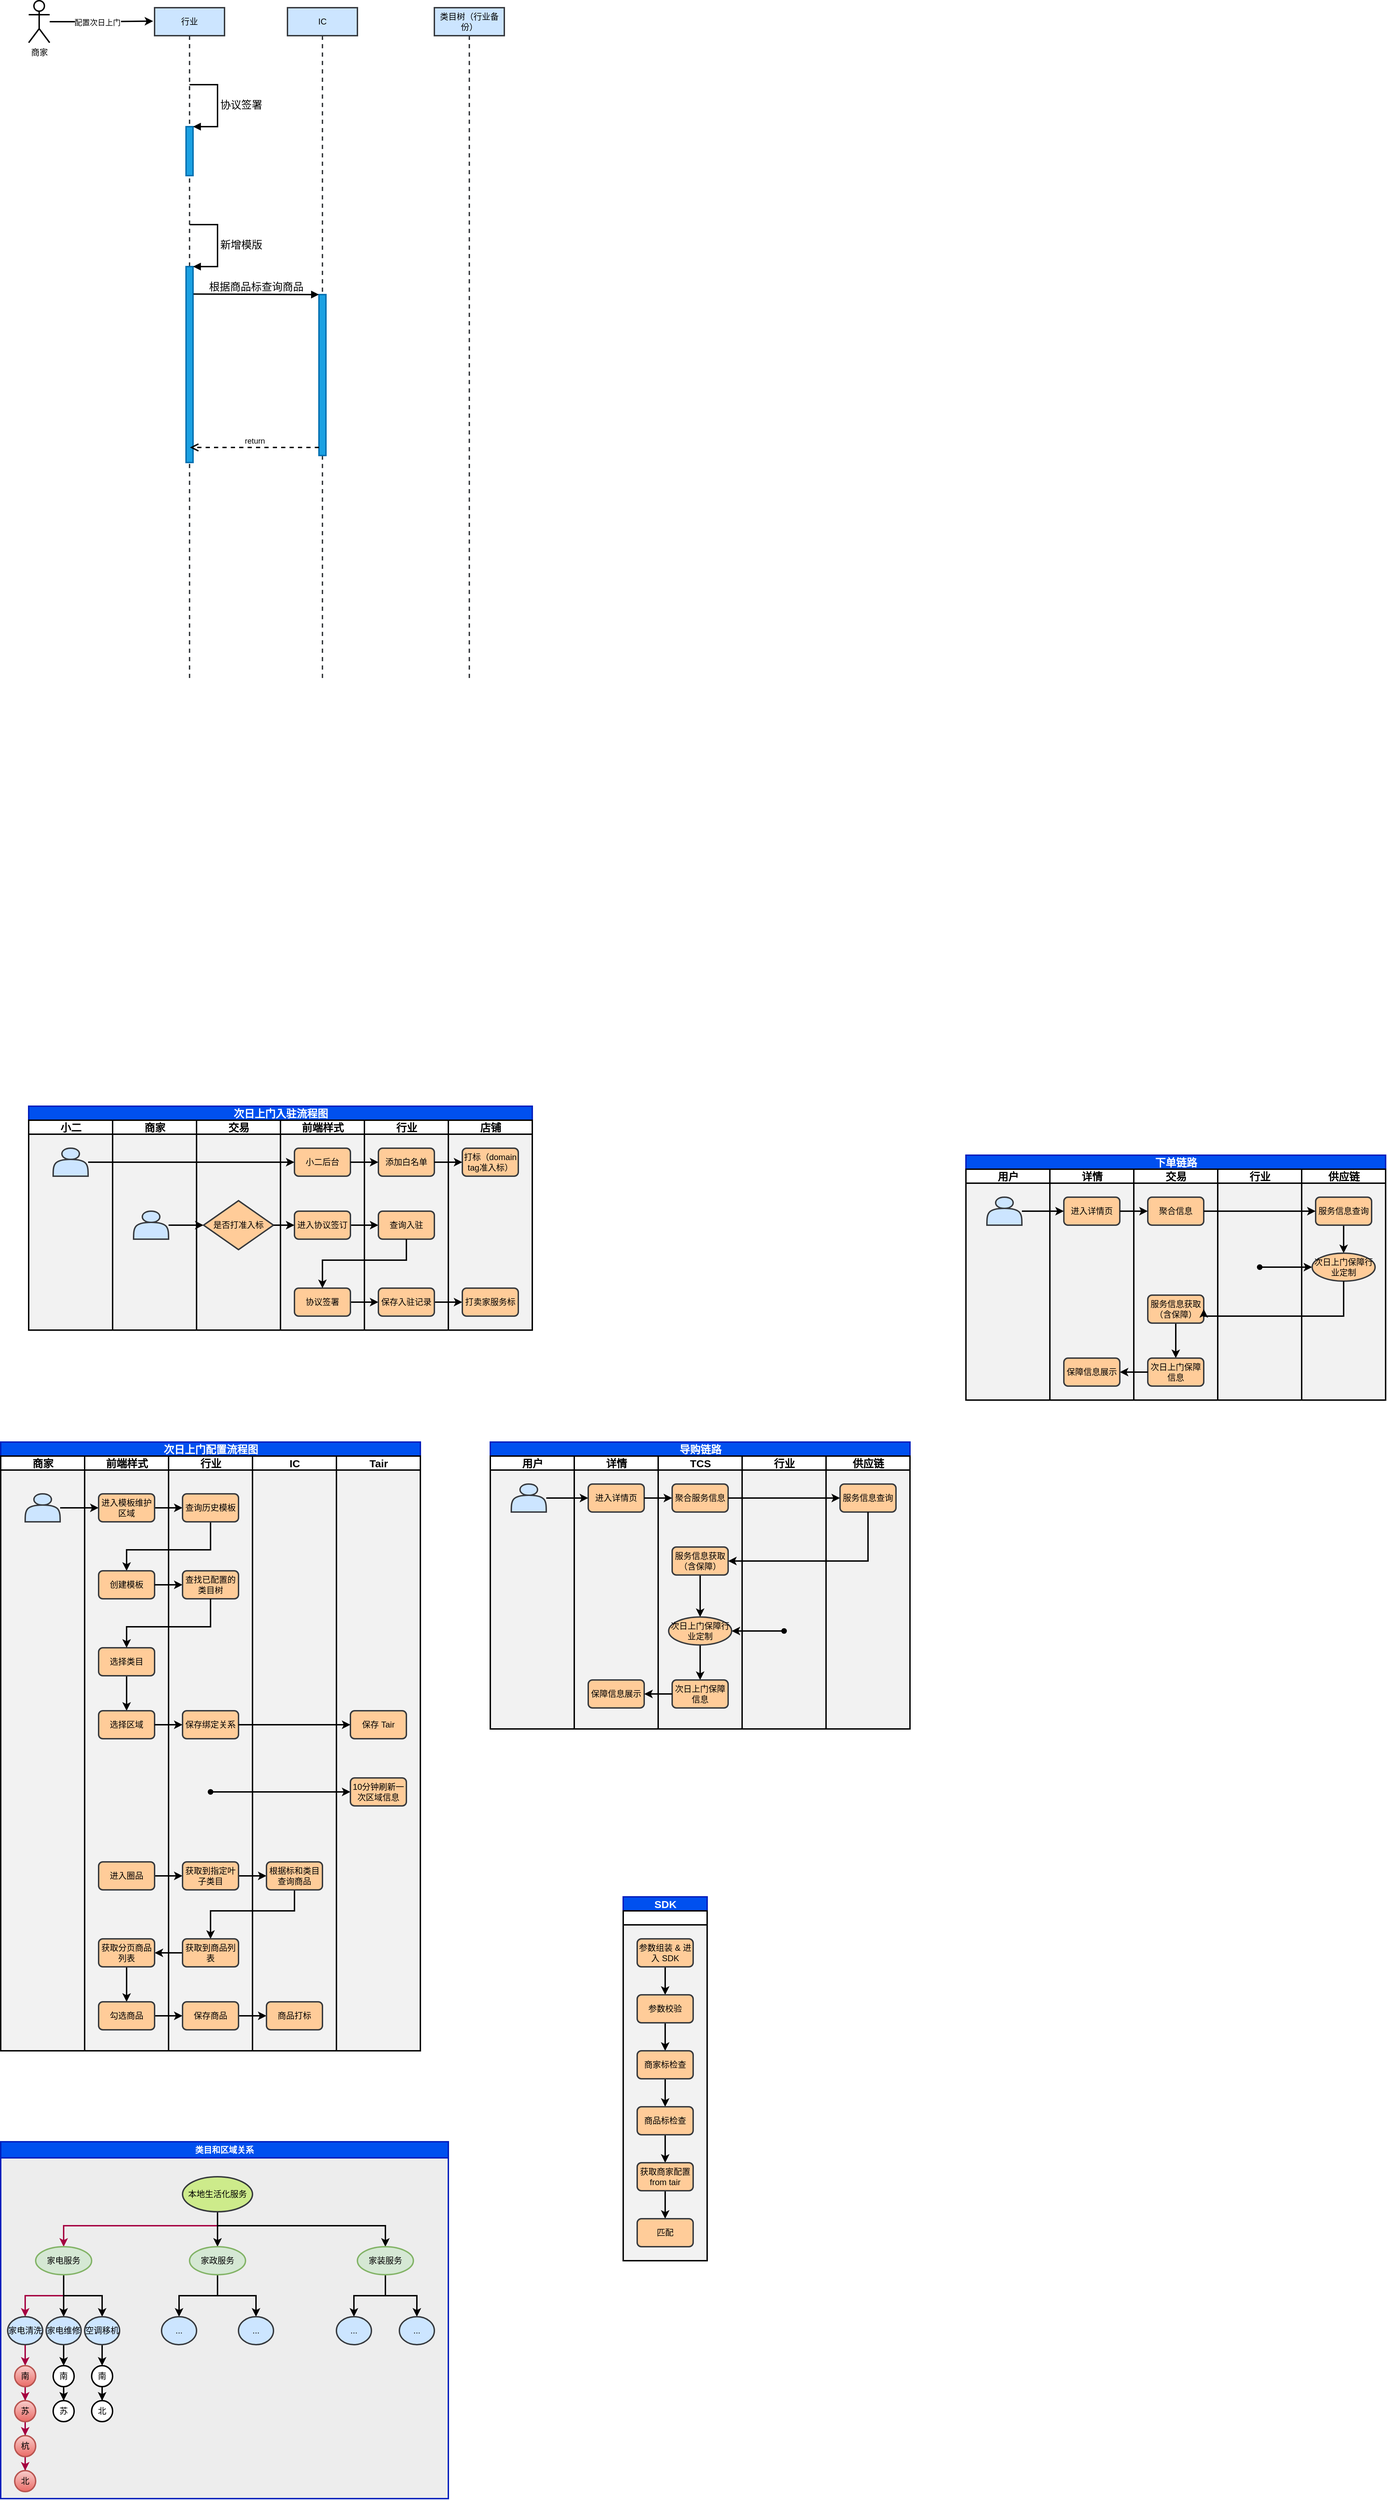 <mxfile version="20.8.16" type="device"><diagram name="第 1 页" id="FW3iz8g-BKIbB55GHE5e"><mxGraphModel dx="2424" dy="1412" grid="1" gridSize="10" guides="1" tooltips="1" connect="1" arrows="1" fold="1" page="1" pageScale="1" pageWidth="4000" pageHeight="12000" math="0" shadow="0"><root><mxCell id="0"/><mxCell id="1" parent="0"/><mxCell id="XMfMf7vXb0AjiGymCb_F-1" value="行业" style="shape=umlLifeline;perimeter=lifelinePerimeter;whiteSpace=wrap;html=1;container=1;collapsible=0;recursiveResize=0;outlineConnect=0;strokeWidth=2;fillColor=#cce5ff;strokeColor=#36393d;" parent="1" vertex="1"><mxGeometry x="310" y="130" width="100" height="960" as="geometry"/></mxCell><mxCell id="XMfMf7vXb0AjiGymCb_F-12" value="" style="html=1;points=[];perimeter=orthogonalPerimeter;strokeWidth=2;fillColor=#1ba1e2;fontColor=#ffffff;strokeColor=#006EAF;" parent="XMfMf7vXb0AjiGymCb_F-1" vertex="1"><mxGeometry x="45" y="170" width="10" height="70" as="geometry"/></mxCell><mxCell id="XMfMf7vXb0AjiGymCb_F-13" value="协议签署" style="edgeStyle=orthogonalEdgeStyle;html=1;align=left;spacingLeft=2;endArrow=block;rounded=0;entryX=1;entryY=0;strokeWidth=2;fontSize=15;" parent="XMfMf7vXb0AjiGymCb_F-1" target="XMfMf7vXb0AjiGymCb_F-12" edge="1"><mxGeometry relative="1" as="geometry"><mxPoint x="50" y="110" as="sourcePoint"/><Array as="points"><mxPoint x="90" y="110"/><mxPoint x="90" y="170"/></Array></mxGeometry></mxCell><mxCell id="XMfMf7vXb0AjiGymCb_F-18" value="" style="html=1;points=[];perimeter=orthogonalPerimeter;strokeWidth=2;fillColor=#1ba1e2;fontColor=#ffffff;strokeColor=#006EAF;" parent="XMfMf7vXb0AjiGymCb_F-1" vertex="1"><mxGeometry x="45" y="370" width="10" height="280" as="geometry"/></mxCell><mxCell id="XMfMf7vXb0AjiGymCb_F-19" value="新增模版" style="edgeStyle=orthogonalEdgeStyle;html=1;align=left;spacingLeft=2;endArrow=block;rounded=0;entryX=1;entryY=0;strokeWidth=2;fontSize=15;" parent="XMfMf7vXb0AjiGymCb_F-1" target="XMfMf7vXb0AjiGymCb_F-18" edge="1"><mxGeometry relative="1" as="geometry"><mxPoint x="50" y="310" as="sourcePoint"/><Array as="points"><mxPoint x="90" y="310"/><mxPoint x="90" y="370"/></Array></mxGeometry></mxCell><mxCell id="XMfMf7vXb0AjiGymCb_F-2" value="IC" style="shape=umlLifeline;perimeter=lifelinePerimeter;whiteSpace=wrap;html=1;container=1;collapsible=0;recursiveResize=0;outlineConnect=0;strokeWidth=2;fillColor=#cce5ff;strokeColor=#36393d;" parent="1" vertex="1"><mxGeometry x="500" y="130" width="100" height="960" as="geometry"/></mxCell><mxCell id="XMfMf7vXb0AjiGymCb_F-20" value="" style="html=1;points=[];perimeter=orthogonalPerimeter;strokeWidth=2;fillColor=#1ba1e2;fontColor=#ffffff;strokeColor=#006EAF;" parent="XMfMf7vXb0AjiGymCb_F-2" vertex="1"><mxGeometry x="45" y="410" width="10" height="230" as="geometry"/></mxCell><mxCell id="XMfMf7vXb0AjiGymCb_F-3" value="类目树（行业备份）" style="shape=umlLifeline;perimeter=lifelinePerimeter;whiteSpace=wrap;html=1;container=1;collapsible=0;recursiveResize=0;outlineConnect=0;strokeWidth=2;fillColor=#cce5ff;strokeColor=#36393d;" parent="1" vertex="1"><mxGeometry x="710" y="130" width="100" height="960" as="geometry"/></mxCell><mxCell id="XMfMf7vXb0AjiGymCb_F-8" style="edgeStyle=orthogonalEdgeStyle;rounded=0;orthogonalLoop=1;jettySize=auto;html=1;entryX=-0.02;entryY=0.02;entryDx=0;entryDy=0;entryPerimeter=0;strokeWidth=2;" parent="1" source="XMfMf7vXb0AjiGymCb_F-7" target="XMfMf7vXb0AjiGymCb_F-1" edge="1"><mxGeometry relative="1" as="geometry"/></mxCell><mxCell id="XMfMf7vXb0AjiGymCb_F-9" value="配置次日上门" style="edgeLabel;html=1;align=center;verticalAlign=middle;resizable=0;points=[];" parent="XMfMf7vXb0AjiGymCb_F-8" vertex="1" connectable="0"><mxGeometry x="-0.086" y="-1" relative="1" as="geometry"><mxPoint as="offset"/></mxGeometry></mxCell><mxCell id="XMfMf7vXb0AjiGymCb_F-7" value="商家" style="shape=umlActor;verticalLabelPosition=bottom;verticalAlign=top;html=1;strokeWidth=2;" parent="1" vertex="1"><mxGeometry x="130" y="120" width="30" height="60" as="geometry"/></mxCell><mxCell id="XMfMf7vXb0AjiGymCb_F-21" value="根据商品标查询商品" style="html=1;verticalAlign=bottom;endArrow=block;entryX=0;entryY=0;rounded=0;strokeWidth=2;exitX=1.065;exitY=0.14;exitDx=0;exitDy=0;exitPerimeter=0;fontSize=15;" parent="1" source="XMfMf7vXb0AjiGymCb_F-18" target="XMfMf7vXb0AjiGymCb_F-20" edge="1"><mxGeometry relative="1" as="geometry"><mxPoint x="370" y="540" as="sourcePoint"/></mxGeometry></mxCell><mxCell id="XMfMf7vXb0AjiGymCb_F-22" value="return" style="html=1;verticalAlign=bottom;endArrow=open;dashed=1;endSize=8;exitX=0;exitY=0.95;rounded=0;strokeWidth=2;" parent="1" source="XMfMf7vXb0AjiGymCb_F-20" target="XMfMf7vXb0AjiGymCb_F-1" edge="1"><mxGeometry relative="1" as="geometry"><mxPoint x="360" y="616" as="targetPoint"/></mxGeometry></mxCell><mxCell id="XMfMf7vXb0AjiGymCb_F-23" value="次日上门入驻流程图" style="swimlane;childLayout=stackLayout;resizeParent=1;resizeParentMax=0;startSize=20;html=1;strokeWidth=2;fontSize=15;fillColor=#0050ef;strokeColor=#001DBC;fontColor=#ffffff;swimlaneFillColor=#F2F2F2;" parent="1" vertex="1"><mxGeometry x="130" y="1700" width="720" height="320" as="geometry"/></mxCell><mxCell id="8EfJMv7Z-AmvN_M6tS1r-70" value="小二" style="swimlane;startSize=20;html=1;strokeWidth=2;fontSize=15;" vertex="1" parent="XMfMf7vXb0AjiGymCb_F-23"><mxGeometry y="20" width="120" height="300" as="geometry"/></mxCell><mxCell id="8EfJMv7Z-AmvN_M6tS1r-71" value="" style="shape=actor;whiteSpace=wrap;html=1;strokeWidth=2;fontSize=15;fillColor=#cce5ff;strokeColor=#36393d;" vertex="1" parent="8EfJMv7Z-AmvN_M6tS1r-70"><mxGeometry x="35" y="40" width="50" height="40" as="geometry"/></mxCell><mxCell id="XMfMf7vXb0AjiGymCb_F-24" value="商家" style="swimlane;startSize=20;html=1;strokeWidth=2;fontSize=15;" parent="XMfMf7vXb0AjiGymCb_F-23" vertex="1"><mxGeometry x="120" y="20" width="120" height="300" as="geometry"/></mxCell><mxCell id="XMfMf7vXb0AjiGymCb_F-29" value="" style="shape=actor;whiteSpace=wrap;html=1;strokeWidth=2;fontSize=15;fillColor=#cce5ff;strokeColor=#36393d;" parent="XMfMf7vXb0AjiGymCb_F-24" vertex="1"><mxGeometry x="30" y="130" width="50" height="40" as="geometry"/></mxCell><mxCell id="8EfJMv7Z-AmvN_M6tS1r-79" value="交易" style="swimlane;startSize=20;html=1;strokeWidth=2;fontSize=15;" vertex="1" parent="XMfMf7vXb0AjiGymCb_F-23"><mxGeometry x="240" y="20" width="120" height="300" as="geometry"/></mxCell><mxCell id="8EfJMv7Z-AmvN_M6tS1r-82" value="是否打准入标" style="rhombus;whiteSpace=wrap;html=1;strokeWidth=2;fillColor=#ffcc99;strokeColor=#36393d;" vertex="1" parent="8EfJMv7Z-AmvN_M6tS1r-79"><mxGeometry x="10" y="115" width="100" height="70" as="geometry"/></mxCell><mxCell id="XMfMf7vXb0AjiGymCb_F-43" style="edgeStyle=orthogonalEdgeStyle;rounded=0;orthogonalLoop=1;jettySize=auto;html=1;entryX=0;entryY=0.5;entryDx=0;entryDy=0;strokeWidth=2;fontSize=12;" parent="XMfMf7vXb0AjiGymCb_F-23" source="XMfMf7vXb0AjiGymCb_F-40" target="XMfMf7vXb0AjiGymCb_F-42" edge="1"><mxGeometry relative="1" as="geometry"/></mxCell><mxCell id="XMfMf7vXb0AjiGymCb_F-37" style="edgeStyle=orthogonalEdgeStyle;rounded=0;orthogonalLoop=1;jettySize=auto;html=1;entryX=0;entryY=0.5;entryDx=0;entryDy=0;strokeWidth=2;fontSize=12;" parent="XMfMf7vXb0AjiGymCb_F-23" source="XMfMf7vXb0AjiGymCb_F-30" target="XMfMf7vXb0AjiGymCb_F-36" edge="1"><mxGeometry relative="1" as="geometry"/></mxCell><mxCell id="8EfJMv7Z-AmvN_M6tS1r-64" value="" style="edgeStyle=orthogonalEdgeStyle;rounded=0;orthogonalLoop=1;jettySize=auto;html=1;strokeWidth=2;startArrow=none;startFill=0;" edge="1" parent="XMfMf7vXb0AjiGymCb_F-23" source="XMfMf7vXb0AjiGymCb_F-42" target="8EfJMv7Z-AmvN_M6tS1r-5"><mxGeometry relative="1" as="geometry"/></mxCell><mxCell id="XMfMf7vXb0AjiGymCb_F-32" value="前端样式" style="swimlane;startSize=20;html=1;strokeWidth=2;fontSize=15;" parent="XMfMf7vXb0AjiGymCb_F-23" vertex="1"><mxGeometry x="360" y="20" width="120" height="300" as="geometry"/></mxCell><mxCell id="XMfMf7vXb0AjiGymCb_F-30" value="进入协议签订" style="rounded=1;whiteSpace=wrap;html=1;strokeWidth=2;fontSize=12;fillColor=#ffcc99;strokeColor=#36393d;" parent="XMfMf7vXb0AjiGymCb_F-32" vertex="1"><mxGeometry x="20" y="130" width="80" height="40" as="geometry"/></mxCell><mxCell id="XMfMf7vXb0AjiGymCb_F-40" value="协议签署" style="rounded=1;whiteSpace=wrap;html=1;strokeWidth=2;fontSize=12;fillColor=#ffcc99;strokeColor=#36393d;" parent="XMfMf7vXb0AjiGymCb_F-32" vertex="1"><mxGeometry x="20" y="240" width="80" height="40" as="geometry"/></mxCell><mxCell id="8EfJMv7Z-AmvN_M6tS1r-72" value="小二后台" style="rounded=1;whiteSpace=wrap;html=1;strokeWidth=2;fontSize=12;fillColor=#ffcc99;strokeColor=#36393d;" vertex="1" parent="XMfMf7vXb0AjiGymCb_F-32"><mxGeometry x="20" y="40" width="80" height="40" as="geometry"/></mxCell><mxCell id="XMfMf7vXb0AjiGymCb_F-25" value="行业" style="swimlane;startSize=20;html=1;strokeWidth=2;fontSize=15;" parent="XMfMf7vXb0AjiGymCb_F-23" vertex="1"><mxGeometry x="480" y="20" width="120" height="300" as="geometry"/></mxCell><mxCell id="XMfMf7vXb0AjiGymCb_F-36" value="查询入驻" style="rounded=1;whiteSpace=wrap;html=1;strokeWidth=2;fontSize=12;fillColor=#ffcc99;strokeColor=#36393d;" parent="XMfMf7vXb0AjiGymCb_F-25" vertex="1"><mxGeometry x="20" y="130" width="80" height="40" as="geometry"/></mxCell><mxCell id="XMfMf7vXb0AjiGymCb_F-42" value="保存入驻记录" style="rounded=1;whiteSpace=wrap;html=1;strokeWidth=2;fontSize=12;fillColor=#ffcc99;strokeColor=#36393d;" parent="XMfMf7vXb0AjiGymCb_F-25" vertex="1"><mxGeometry x="20" y="240" width="80" height="40" as="geometry"/></mxCell><mxCell id="8EfJMv7Z-AmvN_M6tS1r-74" value="添加白名单" style="rounded=1;whiteSpace=wrap;html=1;strokeWidth=2;fontSize=12;fillColor=#ffcc99;strokeColor=#36393d;" vertex="1" parent="XMfMf7vXb0AjiGymCb_F-25"><mxGeometry x="20" y="40" width="80" height="40" as="geometry"/></mxCell><mxCell id="8EfJMv7Z-AmvN_M6tS1r-6" value="店铺" style="swimlane;startSize=20;html=1;strokeWidth=2;fontSize=15;" vertex="1" parent="XMfMf7vXb0AjiGymCb_F-23"><mxGeometry x="600" y="20" width="120" height="300" as="geometry"/></mxCell><mxCell id="8EfJMv7Z-AmvN_M6tS1r-5" value="打卖家服务标" style="rounded=1;whiteSpace=wrap;html=1;strokeWidth=2;fontSize=12;fillColor=#ffcc99;strokeColor=#36393d;" vertex="1" parent="8EfJMv7Z-AmvN_M6tS1r-6"><mxGeometry x="20" y="240" width="80" height="40" as="geometry"/></mxCell><mxCell id="8EfJMv7Z-AmvN_M6tS1r-76" value="打标（domain tag准入标）" style="rounded=1;whiteSpace=wrap;html=1;strokeWidth=2;fontSize=12;fillColor=#ffcc99;strokeColor=#36393d;" vertex="1" parent="8EfJMv7Z-AmvN_M6tS1r-6"><mxGeometry x="20" y="40" width="80" height="40" as="geometry"/></mxCell><mxCell id="8EfJMv7Z-AmvN_M6tS1r-73" style="edgeStyle=orthogonalEdgeStyle;rounded=0;orthogonalLoop=1;jettySize=auto;html=1;entryX=0;entryY=0.5;entryDx=0;entryDy=0;strokeWidth=2;startArrow=none;startFill=0;" edge="1" parent="XMfMf7vXb0AjiGymCb_F-23" source="8EfJMv7Z-AmvN_M6tS1r-71" target="8EfJMv7Z-AmvN_M6tS1r-72"><mxGeometry relative="1" as="geometry"/></mxCell><mxCell id="8EfJMv7Z-AmvN_M6tS1r-75" value="" style="edgeStyle=orthogonalEdgeStyle;rounded=0;orthogonalLoop=1;jettySize=auto;html=1;strokeWidth=2;startArrow=none;startFill=0;" edge="1" parent="XMfMf7vXb0AjiGymCb_F-23" source="8EfJMv7Z-AmvN_M6tS1r-72" target="8EfJMv7Z-AmvN_M6tS1r-74"><mxGeometry relative="1" as="geometry"/></mxCell><mxCell id="8EfJMv7Z-AmvN_M6tS1r-77" value="" style="edgeStyle=orthogonalEdgeStyle;rounded=0;orthogonalLoop=1;jettySize=auto;html=1;strokeWidth=2;startArrow=none;startFill=0;" edge="1" parent="XMfMf7vXb0AjiGymCb_F-23" source="8EfJMv7Z-AmvN_M6tS1r-74" target="8EfJMv7Z-AmvN_M6tS1r-76"><mxGeometry relative="1" as="geometry"/></mxCell><mxCell id="8EfJMv7Z-AmvN_M6tS1r-80" style="edgeStyle=orthogonalEdgeStyle;rounded=0;orthogonalLoop=1;jettySize=auto;html=1;entryX=0.5;entryY=0;entryDx=0;entryDy=0;strokeWidth=2;startArrow=none;startFill=0;" edge="1" parent="XMfMf7vXb0AjiGymCb_F-23" source="XMfMf7vXb0AjiGymCb_F-36" target="XMfMf7vXb0AjiGymCb_F-40"><mxGeometry relative="1" as="geometry"><Array as="points"><mxPoint x="540" y="220"/><mxPoint x="420" y="220"/></Array></mxGeometry></mxCell><mxCell id="8EfJMv7Z-AmvN_M6tS1r-83" style="edgeStyle=orthogonalEdgeStyle;rounded=0;orthogonalLoop=1;jettySize=auto;html=1;entryX=0;entryY=0.5;entryDx=0;entryDy=0;strokeWidth=2;startArrow=none;startFill=0;" edge="1" parent="XMfMf7vXb0AjiGymCb_F-23" source="XMfMf7vXb0AjiGymCb_F-29" target="8EfJMv7Z-AmvN_M6tS1r-82"><mxGeometry relative="1" as="geometry"/></mxCell><mxCell id="8EfJMv7Z-AmvN_M6tS1r-84" style="edgeStyle=orthogonalEdgeStyle;rounded=0;orthogonalLoop=1;jettySize=auto;html=1;entryX=0;entryY=0.5;entryDx=0;entryDy=0;strokeWidth=2;startArrow=none;startFill=0;" edge="1" parent="XMfMf7vXb0AjiGymCb_F-23" source="8EfJMv7Z-AmvN_M6tS1r-82" target="XMfMf7vXb0AjiGymCb_F-30"><mxGeometry relative="1" as="geometry"/></mxCell><mxCell id="XMfMf7vXb0AjiGymCb_F-78" value="类目和区域关系" style="swimlane;whiteSpace=wrap;html=1;strokeWidth=2;fontSize=12;fillColor=#0050ef;fontColor=#ffffff;strokeColor=#001DBC;swimlaneFillColor=#EDEDED;" parent="1" vertex="1"><mxGeometry x="90" y="3180" width="640" height="510" as="geometry"/></mxCell><mxCell id="XMfMf7vXb0AjiGymCb_F-88" style="edgeStyle=orthogonalEdgeStyle;rounded=0;orthogonalLoop=1;jettySize=auto;html=1;entryX=0.5;entryY=0;entryDx=0;entryDy=0;strokeWidth=2;fontSize=12;fillColor=#d80073;strokeColor=#A50040;" parent="XMfMf7vXb0AjiGymCb_F-78" source="XMfMf7vXb0AjiGymCb_F-77" target="XMfMf7vXb0AjiGymCb_F-79" edge="1"><mxGeometry relative="1" as="geometry"><Array as="points"><mxPoint x="310" y="120"/><mxPoint x="90" y="120"/></Array></mxGeometry></mxCell><mxCell id="XMfMf7vXb0AjiGymCb_F-89" style="edgeStyle=orthogonalEdgeStyle;rounded=0;orthogonalLoop=1;jettySize=auto;html=1;strokeWidth=2;fontSize=12;" parent="XMfMf7vXb0AjiGymCb_F-78" source="XMfMf7vXb0AjiGymCb_F-77" target="XMfMf7vXb0AjiGymCb_F-80" edge="1"><mxGeometry relative="1" as="geometry"/></mxCell><mxCell id="XMfMf7vXb0AjiGymCb_F-90" style="edgeStyle=orthogonalEdgeStyle;rounded=0;orthogonalLoop=1;jettySize=auto;html=1;entryX=0.5;entryY=0;entryDx=0;entryDy=0;strokeWidth=2;fontSize=12;" parent="XMfMf7vXb0AjiGymCb_F-78" source="XMfMf7vXb0AjiGymCb_F-77" target="XMfMf7vXb0AjiGymCb_F-81" edge="1"><mxGeometry relative="1" as="geometry"><Array as="points"><mxPoint x="310" y="120"/><mxPoint x="550" y="120"/></Array></mxGeometry></mxCell><mxCell id="XMfMf7vXb0AjiGymCb_F-77" value="本地生活化服务" style="ellipse;whiteSpace=wrap;html=1;strokeWidth=2;fontSize=12;fillColor=#cdeb8b;strokeColor=#36393d;" parent="XMfMf7vXb0AjiGymCb_F-78" vertex="1"><mxGeometry x="260" y="50" width="100" height="50" as="geometry"/></mxCell><mxCell id="XMfMf7vXb0AjiGymCb_F-85" style="edgeStyle=orthogonalEdgeStyle;rounded=0;orthogonalLoop=1;jettySize=auto;html=1;entryX=0.5;entryY=0;entryDx=0;entryDy=0;strokeWidth=2;fontSize=12;fillColor=#d80073;strokeColor=#A50040;" parent="XMfMf7vXb0AjiGymCb_F-78" source="XMfMf7vXb0AjiGymCb_F-79" target="XMfMf7vXb0AjiGymCb_F-82" edge="1"><mxGeometry relative="1" as="geometry"/></mxCell><mxCell id="XMfMf7vXb0AjiGymCb_F-86" style="edgeStyle=orthogonalEdgeStyle;rounded=0;orthogonalLoop=1;jettySize=auto;html=1;entryX=0.5;entryY=0;entryDx=0;entryDy=0;strokeWidth=2;fontSize=12;" parent="XMfMf7vXb0AjiGymCb_F-78" source="XMfMf7vXb0AjiGymCb_F-79" target="XMfMf7vXb0AjiGymCb_F-83" edge="1"><mxGeometry relative="1" as="geometry"/></mxCell><mxCell id="XMfMf7vXb0AjiGymCb_F-91" style="edgeStyle=orthogonalEdgeStyle;rounded=0;orthogonalLoop=1;jettySize=auto;html=1;entryX=0.5;entryY=0;entryDx=0;entryDy=0;strokeWidth=2;fontSize=12;" parent="XMfMf7vXb0AjiGymCb_F-78" source="XMfMf7vXb0AjiGymCb_F-79" target="XMfMf7vXb0AjiGymCb_F-84" edge="1"><mxGeometry relative="1" as="geometry"/></mxCell><mxCell id="XMfMf7vXb0AjiGymCb_F-79" value="家电服务" style="ellipse;whiteSpace=wrap;html=1;strokeWidth=2;fontSize=12;fillColor=#d5e8d4;strokeColor=#82b366;" parent="XMfMf7vXb0AjiGymCb_F-78" vertex="1"><mxGeometry x="50" y="150" width="80" height="40" as="geometry"/></mxCell><mxCell id="XMfMf7vXb0AjiGymCb_F-106" style="edgeStyle=orthogonalEdgeStyle;rounded=0;orthogonalLoop=1;jettySize=auto;html=1;entryX=0.5;entryY=0;entryDx=0;entryDy=0;strokeWidth=2;fontSize=12;" parent="XMfMf7vXb0AjiGymCb_F-78" source="XMfMf7vXb0AjiGymCb_F-80" target="XMfMf7vXb0AjiGymCb_F-103" edge="1"><mxGeometry relative="1" as="geometry"/></mxCell><mxCell id="XMfMf7vXb0AjiGymCb_F-107" style="edgeStyle=orthogonalEdgeStyle;rounded=0;orthogonalLoop=1;jettySize=auto;html=1;entryX=0.5;entryY=0;entryDx=0;entryDy=0;strokeWidth=2;fontSize=12;" parent="XMfMf7vXb0AjiGymCb_F-78" source="XMfMf7vXb0AjiGymCb_F-80" target="XMfMf7vXb0AjiGymCb_F-105" edge="1"><mxGeometry relative="1" as="geometry"/></mxCell><mxCell id="XMfMf7vXb0AjiGymCb_F-80" value="家政服务" style="ellipse;whiteSpace=wrap;html=1;strokeWidth=2;fontSize=12;fillColor=#d5e8d4;strokeColor=#82b366;" parent="XMfMf7vXb0AjiGymCb_F-78" vertex="1"><mxGeometry x="270" y="150" width="80" height="40" as="geometry"/></mxCell><mxCell id="XMfMf7vXb0AjiGymCb_F-114" style="edgeStyle=orthogonalEdgeStyle;rounded=0;orthogonalLoop=1;jettySize=auto;html=1;entryX=0.5;entryY=0;entryDx=0;entryDy=0;strokeWidth=2;fontSize=12;" parent="XMfMf7vXb0AjiGymCb_F-78" source="XMfMf7vXb0AjiGymCb_F-81" target="XMfMf7vXb0AjiGymCb_F-112" edge="1"><mxGeometry relative="1" as="geometry"/></mxCell><mxCell id="XMfMf7vXb0AjiGymCb_F-115" style="edgeStyle=orthogonalEdgeStyle;rounded=0;orthogonalLoop=1;jettySize=auto;html=1;entryX=0.5;entryY=0;entryDx=0;entryDy=0;strokeWidth=2;fontSize=12;" parent="XMfMf7vXb0AjiGymCb_F-78" source="XMfMf7vXb0AjiGymCb_F-81" target="XMfMf7vXb0AjiGymCb_F-113" edge="1"><mxGeometry relative="1" as="geometry"/></mxCell><mxCell id="XMfMf7vXb0AjiGymCb_F-81" value="家装服务" style="ellipse;whiteSpace=wrap;html=1;strokeWidth=2;fontSize=12;fillColor=#d5e8d4;strokeColor=#82b366;" parent="XMfMf7vXb0AjiGymCb_F-78" vertex="1"><mxGeometry x="510" y="150" width="80" height="40" as="geometry"/></mxCell><mxCell id="XMfMf7vXb0AjiGymCb_F-97" value="" style="edgeStyle=orthogonalEdgeStyle;rounded=0;orthogonalLoop=1;jettySize=auto;html=1;strokeWidth=2;fontSize=12;fillColor=#d80073;strokeColor=#A50040;" parent="XMfMf7vXb0AjiGymCb_F-78" source="XMfMf7vXb0AjiGymCb_F-82" target="XMfMf7vXb0AjiGymCb_F-95" edge="1"><mxGeometry relative="1" as="geometry"/></mxCell><mxCell id="XMfMf7vXb0AjiGymCb_F-82" value="家电清洗" style="ellipse;whiteSpace=wrap;html=1;strokeWidth=2;fontSize=12;fillColor=#cce5ff;strokeColor=#36393d;" parent="XMfMf7vXb0AjiGymCb_F-78" vertex="1"><mxGeometry x="10" y="250" width="50" height="40" as="geometry"/></mxCell><mxCell id="XMfMf7vXb0AjiGymCb_F-124" style="edgeStyle=orthogonalEdgeStyle;rounded=0;orthogonalLoop=1;jettySize=auto;html=1;entryX=0.5;entryY=0;entryDx=0;entryDy=0;strokeWidth=2;fontSize=12;" parent="XMfMf7vXb0AjiGymCb_F-78" source="XMfMf7vXb0AjiGymCb_F-83" target="XMfMf7vXb0AjiGymCb_F-117" edge="1"><mxGeometry relative="1" as="geometry"/></mxCell><mxCell id="XMfMf7vXb0AjiGymCb_F-83" value="家电维修" style="ellipse;whiteSpace=wrap;html=1;strokeWidth=2;fontSize=12;fillColor=#cce5ff;strokeColor=#36393d;" parent="XMfMf7vXb0AjiGymCb_F-78" vertex="1"><mxGeometry x="65" y="250" width="50" height="40" as="geometry"/></mxCell><mxCell id="XMfMf7vXb0AjiGymCb_F-133" style="edgeStyle=orthogonalEdgeStyle;rounded=0;orthogonalLoop=1;jettySize=auto;html=1;entryX=0.5;entryY=0;entryDx=0;entryDy=0;strokeWidth=2;fontSize=12;" parent="XMfMf7vXb0AjiGymCb_F-78" source="XMfMf7vXb0AjiGymCb_F-84" target="XMfMf7vXb0AjiGymCb_F-125" edge="1"><mxGeometry relative="1" as="geometry"/></mxCell><mxCell id="XMfMf7vXb0AjiGymCb_F-84" value="空调移机" style="ellipse;whiteSpace=wrap;html=1;strokeWidth=2;fontSize=12;fillColor=#cce5ff;strokeColor=#36393d;" parent="XMfMf7vXb0AjiGymCb_F-78" vertex="1"><mxGeometry x="120" y="250" width="50" height="40" as="geometry"/></mxCell><mxCell id="XMfMf7vXb0AjiGymCb_F-98" value="" style="edgeStyle=orthogonalEdgeStyle;rounded=0;orthogonalLoop=1;jettySize=auto;html=1;strokeWidth=2;fontSize=12;fillColor=#d80073;strokeColor=#A50040;" parent="XMfMf7vXb0AjiGymCb_F-78" source="XMfMf7vXb0AjiGymCb_F-95" target="XMfMf7vXb0AjiGymCb_F-94" edge="1"><mxGeometry relative="1" as="geometry"/></mxCell><mxCell id="XMfMf7vXb0AjiGymCb_F-95" value="南" style="ellipse;whiteSpace=wrap;html=1;aspect=fixed;strokeWidth=2;fontSize=12;fillColor=#f8cecc;strokeColor=#b85450;gradientColor=#ea6b66;" parent="XMfMf7vXb0AjiGymCb_F-78" vertex="1"><mxGeometry x="20" y="320" width="30" height="30" as="geometry"/></mxCell><mxCell id="XMfMf7vXb0AjiGymCb_F-100" value="" style="edgeStyle=orthogonalEdgeStyle;rounded=0;orthogonalLoop=1;jettySize=auto;html=1;strokeWidth=2;fontSize=12;fillColor=#d80073;strokeColor=#A50040;" parent="XMfMf7vXb0AjiGymCb_F-78" source="XMfMf7vXb0AjiGymCb_F-94" target="XMfMf7vXb0AjiGymCb_F-93" edge="1"><mxGeometry relative="1" as="geometry"/></mxCell><mxCell id="XMfMf7vXb0AjiGymCb_F-94" value="苏" style="ellipse;whiteSpace=wrap;html=1;aspect=fixed;strokeWidth=2;fontSize=12;fillColor=#f8cecc;gradientColor=#ea6b66;strokeColor=#b85450;" parent="XMfMf7vXb0AjiGymCb_F-78" vertex="1"><mxGeometry x="20" y="370" width="30" height="30" as="geometry"/></mxCell><mxCell id="XMfMf7vXb0AjiGymCb_F-101" value="" style="edgeStyle=orthogonalEdgeStyle;rounded=0;orthogonalLoop=1;jettySize=auto;html=1;strokeWidth=2;fontSize=12;fillColor=#d80073;strokeColor=#A50040;" parent="XMfMf7vXb0AjiGymCb_F-78" source="XMfMf7vXb0AjiGymCb_F-93" target="XMfMf7vXb0AjiGymCb_F-92" edge="1"><mxGeometry relative="1" as="geometry"/></mxCell><mxCell id="XMfMf7vXb0AjiGymCb_F-93" value="杭" style="ellipse;whiteSpace=wrap;html=1;aspect=fixed;strokeWidth=2;fontSize=12;fillColor=#f8cecc;gradientColor=#ea6b66;strokeColor=#b85450;" parent="XMfMf7vXb0AjiGymCb_F-78" vertex="1"><mxGeometry x="20" y="420" width="30" height="30" as="geometry"/></mxCell><mxCell id="XMfMf7vXb0AjiGymCb_F-92" value="北" style="ellipse;whiteSpace=wrap;html=1;aspect=fixed;strokeWidth=2;fontSize=12;fillColor=#f8cecc;gradientColor=#ea6b66;strokeColor=#b85450;" parent="XMfMf7vXb0AjiGymCb_F-78" vertex="1"><mxGeometry x="20" y="470" width="30" height="30" as="geometry"/></mxCell><mxCell id="XMfMf7vXb0AjiGymCb_F-103" value="..." style="ellipse;whiteSpace=wrap;html=1;strokeWidth=2;fontSize=12;fillColor=#cce5ff;strokeColor=#36393d;" parent="XMfMf7vXb0AjiGymCb_F-78" vertex="1"><mxGeometry x="230" y="250" width="50" height="40" as="geometry"/></mxCell><mxCell id="XMfMf7vXb0AjiGymCb_F-105" value="..." style="ellipse;whiteSpace=wrap;html=1;strokeWidth=2;fontSize=12;fillColor=#cce5ff;strokeColor=#36393d;" parent="XMfMf7vXb0AjiGymCb_F-78" vertex="1"><mxGeometry x="340" y="250" width="50" height="40" as="geometry"/></mxCell><mxCell id="XMfMf7vXb0AjiGymCb_F-112" value="..." style="ellipse;whiteSpace=wrap;html=1;strokeWidth=2;fontSize=12;fillColor=#cce5ff;strokeColor=#36393d;" parent="XMfMf7vXb0AjiGymCb_F-78" vertex="1"><mxGeometry x="480" y="250" width="50" height="40" as="geometry"/></mxCell><mxCell id="XMfMf7vXb0AjiGymCb_F-113" value="..." style="ellipse;whiteSpace=wrap;html=1;strokeWidth=2;fontSize=12;fillColor=#cce5ff;strokeColor=#36393d;" parent="XMfMf7vXb0AjiGymCb_F-78" vertex="1"><mxGeometry x="570" y="250" width="50" height="40" as="geometry"/></mxCell><mxCell id="XMfMf7vXb0AjiGymCb_F-117" value="南" style="ellipse;whiteSpace=wrap;html=1;aspect=fixed;strokeWidth=2;fontSize=12;" parent="XMfMf7vXb0AjiGymCb_F-78" vertex="1"><mxGeometry x="75" y="320" width="30" height="30" as="geometry"/></mxCell><mxCell id="XMfMf7vXb0AjiGymCb_F-119" value="苏" style="ellipse;whiteSpace=wrap;html=1;aspect=fixed;strokeWidth=2;fontSize=12;" parent="XMfMf7vXb0AjiGymCb_F-78" vertex="1"><mxGeometry x="75" y="370" width="30" height="30" as="geometry"/></mxCell><mxCell id="XMfMf7vXb0AjiGymCb_F-116" value="" style="edgeStyle=orthogonalEdgeStyle;rounded=0;orthogonalLoop=1;jettySize=auto;html=1;strokeWidth=2;fontSize=12;" parent="XMfMf7vXb0AjiGymCb_F-78" source="XMfMf7vXb0AjiGymCb_F-117" target="XMfMf7vXb0AjiGymCb_F-119" edge="1"><mxGeometry relative="1" as="geometry"/></mxCell><mxCell id="XMfMf7vXb0AjiGymCb_F-135" value="" style="edgeStyle=orthogonalEdgeStyle;rounded=0;orthogonalLoop=1;jettySize=auto;html=1;strokeWidth=2;fontSize=12;" parent="XMfMf7vXb0AjiGymCb_F-78" source="XMfMf7vXb0AjiGymCb_F-125" target="XMfMf7vXb0AjiGymCb_F-130" edge="1"><mxGeometry relative="1" as="geometry"/></mxCell><mxCell id="XMfMf7vXb0AjiGymCb_F-125" value="南" style="ellipse;whiteSpace=wrap;html=1;aspect=fixed;strokeWidth=2;fontSize=12;" parent="XMfMf7vXb0AjiGymCb_F-78" vertex="1"><mxGeometry x="130" y="320" width="30" height="30" as="geometry"/></mxCell><mxCell id="XMfMf7vXb0AjiGymCb_F-130" value="北" style="ellipse;whiteSpace=wrap;html=1;aspect=fixed;strokeWidth=2;fontSize=12;" parent="XMfMf7vXb0AjiGymCb_F-78" vertex="1"><mxGeometry x="130" y="370" width="30" height="30" as="geometry"/></mxCell><mxCell id="XMfMf7vXb0AjiGymCb_F-136" value="次日上门配置流程图" style="swimlane;childLayout=stackLayout;resizeParent=1;resizeParentMax=0;startSize=20;html=1;strokeWidth=2;fontSize=15;fillColor=#0050ef;strokeColor=#001DBC;fontColor=#ffffff;swimlaneFillColor=#F2F2F2;" parent="1" vertex="1"><mxGeometry x="90" y="2180" width="600" height="870" as="geometry"/></mxCell><mxCell id="XMfMf7vXb0AjiGymCb_F-137" value="商家" style="swimlane;startSize=20;html=1;strokeWidth=2;fontSize=15;" parent="XMfMf7vXb0AjiGymCb_F-136" vertex="1"><mxGeometry y="20" width="120" height="850" as="geometry"/></mxCell><mxCell id="XMfMf7vXb0AjiGymCb_F-139" value="" style="shape=actor;whiteSpace=wrap;html=1;strokeWidth=2;fontSize=15;fillColor=#cce5ff;strokeColor=#36393d;" parent="XMfMf7vXb0AjiGymCb_F-137" vertex="1"><mxGeometry x="35" y="54" width="50" height="40" as="geometry"/></mxCell><mxCell id="XMfMf7vXb0AjiGymCb_F-140" style="edgeStyle=orthogonalEdgeStyle;rounded=0;orthogonalLoop=1;jettySize=auto;html=1;entryX=0;entryY=0.5;entryDx=0;entryDy=0;strokeWidth=2;fontSize=12;" parent="XMfMf7vXb0AjiGymCb_F-136" source="XMfMf7vXb0AjiGymCb_F-139" target="XMfMf7vXb0AjiGymCb_F-146" edge="1"><mxGeometry relative="1" as="geometry"/></mxCell><mxCell id="XMfMf7vXb0AjiGymCb_F-141" style="edgeStyle=orthogonalEdgeStyle;rounded=0;orthogonalLoop=1;jettySize=auto;html=1;entryX=0;entryY=0.5;entryDx=0;entryDy=0;strokeWidth=2;fontSize=12;" parent="XMfMf7vXb0AjiGymCb_F-136" source="XMfMf7vXb0AjiGymCb_F-146" target="XMfMf7vXb0AjiGymCb_F-160" edge="1"><mxGeometry relative="1" as="geometry"/></mxCell><mxCell id="XMfMf7vXb0AjiGymCb_F-142" style="edgeStyle=orthogonalEdgeStyle;rounded=0;orthogonalLoop=1;jettySize=auto;html=1;entryX=0.5;entryY=0;entryDx=0;entryDy=0;strokeWidth=2;fontSize=12;" parent="XMfMf7vXb0AjiGymCb_F-136" source="XMfMf7vXb0AjiGymCb_F-160" target="XMfMf7vXb0AjiGymCb_F-147" edge="1"><mxGeometry relative="1" as="geometry"><Array as="points"><mxPoint x="300" y="154"/><mxPoint x="180" y="154"/></Array></mxGeometry></mxCell><mxCell id="XMfMf7vXb0AjiGymCb_F-175" style="edgeStyle=orthogonalEdgeStyle;rounded=0;orthogonalLoop=1;jettySize=auto;html=1;entryX=0;entryY=0.5;entryDx=0;entryDy=0;strokeWidth=2;fontSize=12;" parent="XMfMf7vXb0AjiGymCb_F-136" source="XMfMf7vXb0AjiGymCb_F-151" target="XMfMf7vXb0AjiGymCb_F-163" edge="1"><mxGeometry relative="1" as="geometry"/></mxCell><mxCell id="XMfMf7vXb0AjiGymCb_F-176" value="" style="edgeStyle=orthogonalEdgeStyle;rounded=0;orthogonalLoop=1;jettySize=auto;html=1;strokeWidth=2;fontSize=12;" parent="XMfMf7vXb0AjiGymCb_F-136" source="XMfMf7vXb0AjiGymCb_F-163" target="XMfMf7vXb0AjiGymCb_F-167" edge="1"><mxGeometry relative="1" as="geometry"/></mxCell><mxCell id="XMfMf7vXb0AjiGymCb_F-177" style="edgeStyle=orthogonalEdgeStyle;rounded=0;orthogonalLoop=1;jettySize=auto;html=1;strokeWidth=2;fontSize=12;" parent="XMfMf7vXb0AjiGymCb_F-136" source="XMfMf7vXb0AjiGymCb_F-167" target="XMfMf7vXb0AjiGymCb_F-164" edge="1"><mxGeometry relative="1" as="geometry"><Array as="points"><mxPoint x="420" y="670"/><mxPoint x="300" y="670"/></Array></mxGeometry></mxCell><mxCell id="XMfMf7vXb0AjiGymCb_F-178" value="" style="edgeStyle=orthogonalEdgeStyle;rounded=0;orthogonalLoop=1;jettySize=auto;html=1;strokeWidth=2;fontSize=12;" parent="XMfMf7vXb0AjiGymCb_F-136" source="XMfMf7vXb0AjiGymCb_F-154" target="XMfMf7vXb0AjiGymCb_F-165" edge="1"><mxGeometry relative="1" as="geometry"/></mxCell><mxCell id="PU3_ZPgT_e9VGJMfbbLm-21" value="" style="edgeStyle=orthogonalEdgeStyle;rounded=0;orthogonalLoop=1;jettySize=auto;html=1;strokeWidth=2;" parent="XMfMf7vXb0AjiGymCb_F-136" source="XMfMf7vXb0AjiGymCb_F-164" target="XMfMf7vXb0AjiGymCb_F-153" edge="1"><mxGeometry relative="1" as="geometry"/></mxCell><mxCell id="8EfJMv7Z-AmvN_M6tS1r-2" value="" style="edgeStyle=orthogonalEdgeStyle;rounded=0;orthogonalLoop=1;jettySize=auto;html=1;strokeWidth=2;" edge="1" parent="XMfMf7vXb0AjiGymCb_F-136" source="XMfMf7vXb0AjiGymCb_F-165" target="8EfJMv7Z-AmvN_M6tS1r-1"><mxGeometry relative="1" as="geometry"/></mxCell><mxCell id="XMfMf7vXb0AjiGymCb_F-143" value="前端样式" style="swimlane;startSize=20;html=1;strokeWidth=2;fontSize=15;" parent="XMfMf7vXb0AjiGymCb_F-136" vertex="1"><mxGeometry x="120" y="20" width="120" height="850" as="geometry"/></mxCell><mxCell id="XMfMf7vXb0AjiGymCb_F-146" value="进入模板维护区域" style="rounded=1;whiteSpace=wrap;html=1;strokeWidth=2;fontSize=12;fillColor=#ffcc99;strokeColor=#36393d;" parent="XMfMf7vXb0AjiGymCb_F-143" vertex="1"><mxGeometry x="20" y="54" width="80" height="40" as="geometry"/></mxCell><mxCell id="XMfMf7vXb0AjiGymCb_F-147" value="创建模板" style="rounded=1;whiteSpace=wrap;html=1;strokeWidth=2;fontSize=12;fillColor=#ffcc99;strokeColor=#36393d;" parent="XMfMf7vXb0AjiGymCb_F-143" vertex="1"><mxGeometry x="20" y="164" width="80" height="40" as="geometry"/></mxCell><mxCell id="XMfMf7vXb0AjiGymCb_F-148" style="edgeStyle=orthogonalEdgeStyle;rounded=0;orthogonalLoop=1;jettySize=auto;html=1;entryX=0.5;entryY=0;entryDx=0;entryDy=0;strokeWidth=2;fontSize=12;" parent="XMfMf7vXb0AjiGymCb_F-143" source="XMfMf7vXb0AjiGymCb_F-149" target="XMfMf7vXb0AjiGymCb_F-150" edge="1"><mxGeometry relative="1" as="geometry"/></mxCell><mxCell id="XMfMf7vXb0AjiGymCb_F-149" value="选择类目" style="rounded=1;whiteSpace=wrap;html=1;strokeWidth=2;fontSize=12;fillColor=#ffcc99;strokeColor=#36393d;" parent="XMfMf7vXb0AjiGymCb_F-143" vertex="1"><mxGeometry x="20" y="274" width="80" height="40" as="geometry"/></mxCell><mxCell id="XMfMf7vXb0AjiGymCb_F-150" value="选择区域" style="rounded=1;whiteSpace=wrap;html=1;strokeWidth=2;fontSize=12;fillColor=#ffcc99;strokeColor=#36393d;" parent="XMfMf7vXb0AjiGymCb_F-143" vertex="1"><mxGeometry x="20" y="364" width="80" height="40" as="geometry"/></mxCell><mxCell id="XMfMf7vXb0AjiGymCb_F-151" value="进入圈品" style="rounded=1;whiteSpace=wrap;html=1;strokeWidth=2;fontSize=12;fillColor=#ffcc99;strokeColor=#36393d;" parent="XMfMf7vXb0AjiGymCb_F-143" vertex="1"><mxGeometry x="20" y="580" width="80" height="40" as="geometry"/></mxCell><mxCell id="XMfMf7vXb0AjiGymCb_F-152" style="edgeStyle=orthogonalEdgeStyle;rounded=0;orthogonalLoop=1;jettySize=auto;html=1;entryX=0.5;entryY=0;entryDx=0;entryDy=0;strokeWidth=2;fontSize=12;" parent="XMfMf7vXb0AjiGymCb_F-143" source="XMfMf7vXb0AjiGymCb_F-153" target="XMfMf7vXb0AjiGymCb_F-154" edge="1"><mxGeometry relative="1" as="geometry"/></mxCell><mxCell id="XMfMf7vXb0AjiGymCb_F-153" value="获取分页商品列表" style="rounded=1;whiteSpace=wrap;html=1;strokeWidth=2;fontSize=12;fillColor=#ffcc99;strokeColor=#36393d;" parent="XMfMf7vXb0AjiGymCb_F-143" vertex="1"><mxGeometry x="20" y="690" width="80" height="40" as="geometry"/></mxCell><mxCell id="XMfMf7vXb0AjiGymCb_F-154" value="勾选商品" style="rounded=1;whiteSpace=wrap;html=1;strokeWidth=2;fontSize=12;fillColor=#ffcc99;strokeColor=#36393d;" parent="XMfMf7vXb0AjiGymCb_F-143" vertex="1"><mxGeometry x="20" y="780" width="80" height="40" as="geometry"/></mxCell><mxCell id="XMfMf7vXb0AjiGymCb_F-156" style="edgeStyle=orthogonalEdgeStyle;rounded=0;orthogonalLoop=1;jettySize=auto;html=1;entryX=0;entryY=0.5;entryDx=0;entryDy=0;strokeWidth=2;fontSize=12;" parent="XMfMf7vXb0AjiGymCb_F-136" source="XMfMf7vXb0AjiGymCb_F-147" target="XMfMf7vXb0AjiGymCb_F-161" edge="1"><mxGeometry relative="1" as="geometry"/></mxCell><mxCell id="XMfMf7vXb0AjiGymCb_F-157" value="行业" style="swimlane;startSize=20;html=1;strokeWidth=2;fontSize=15;" parent="XMfMf7vXb0AjiGymCb_F-136" vertex="1"><mxGeometry x="240" y="20" width="120" height="850" as="geometry"/></mxCell><mxCell id="XMfMf7vXb0AjiGymCb_F-160" value="查询历史模板" style="rounded=1;whiteSpace=wrap;html=1;strokeWidth=2;fontSize=12;fillColor=#ffcc99;strokeColor=#36393d;" parent="XMfMf7vXb0AjiGymCb_F-157" vertex="1"><mxGeometry x="20" y="54" width="80" height="40" as="geometry"/></mxCell><mxCell id="XMfMf7vXb0AjiGymCb_F-161" value="查找已配置的类目树" style="rounded=1;whiteSpace=wrap;html=1;strokeWidth=2;fontSize=12;fillColor=#ffcc99;strokeColor=#36393d;" parent="XMfMf7vXb0AjiGymCb_F-157" vertex="1"><mxGeometry x="20" y="164" width="80" height="40" as="geometry"/></mxCell><mxCell id="XMfMf7vXb0AjiGymCb_F-162" value="保存绑定关系" style="rounded=1;whiteSpace=wrap;html=1;strokeWidth=2;fontSize=12;fillColor=#ffcc99;strokeColor=#36393d;" parent="XMfMf7vXb0AjiGymCb_F-157" vertex="1"><mxGeometry x="20" y="364" width="80" height="40" as="geometry"/></mxCell><mxCell id="XMfMf7vXb0AjiGymCb_F-163" value="获取到指定叶子类目" style="rounded=1;whiteSpace=wrap;html=1;strokeWidth=2;fontSize=12;fillColor=#ffcc99;strokeColor=#36393d;" parent="XMfMf7vXb0AjiGymCb_F-157" vertex="1"><mxGeometry x="20" y="580" width="80" height="40" as="geometry"/></mxCell><mxCell id="XMfMf7vXb0AjiGymCb_F-164" value="获取到商品列表" style="rounded=1;whiteSpace=wrap;html=1;strokeWidth=2;fontSize=12;fillColor=#ffcc99;strokeColor=#36393d;" parent="XMfMf7vXb0AjiGymCb_F-157" vertex="1"><mxGeometry x="20" y="690" width="80" height="40" as="geometry"/></mxCell><mxCell id="XMfMf7vXb0AjiGymCb_F-165" value="保存商品" style="rounded=1;whiteSpace=wrap;html=1;strokeWidth=2;fontSize=12;fillColor=#ffcc99;strokeColor=#36393d;" parent="XMfMf7vXb0AjiGymCb_F-157" vertex="1"><mxGeometry x="20" y="780" width="80" height="40" as="geometry"/></mxCell><mxCell id="XMfMf7vXb0AjiGymCb_F-166" value="IC" style="swimlane;startSize=20;html=1;strokeWidth=2;fontSize=15;" parent="XMfMf7vXb0AjiGymCb_F-136" vertex="1"><mxGeometry x="360" y="20" width="120" height="850" as="geometry"/></mxCell><mxCell id="XMfMf7vXb0AjiGymCb_F-167" value="根据标和类目查询商品" style="rounded=1;whiteSpace=wrap;html=1;strokeWidth=2;fontSize=12;fillColor=#ffcc99;strokeColor=#36393d;" parent="XMfMf7vXb0AjiGymCb_F-166" vertex="1"><mxGeometry x="20" y="580" width="80" height="40" as="geometry"/></mxCell><mxCell id="8EfJMv7Z-AmvN_M6tS1r-1" value="商品打标" style="rounded=1;whiteSpace=wrap;html=1;strokeWidth=2;fontSize=12;fillColor=#ffcc99;strokeColor=#36393d;" vertex="1" parent="XMfMf7vXb0AjiGymCb_F-166"><mxGeometry x="20" y="780" width="80" height="40" as="geometry"/></mxCell><mxCell id="8EfJMv7Z-AmvN_M6tS1r-69" value="" style="endArrow=classic;html=1;rounded=0;strokeWidth=2;entryX=0;entryY=0.5;entryDx=0;entryDy=0;startArrow=oval;startFill=1;" edge="1" parent="XMfMf7vXb0AjiGymCb_F-166" target="8EfJMv7Z-AmvN_M6tS1r-68"><mxGeometry width="50" height="50" relative="1" as="geometry"><mxPoint x="-60" y="480" as="sourcePoint"/><mxPoint x="130" y="480" as="targetPoint"/></mxGeometry></mxCell><mxCell id="8EfJMv7Z-AmvN_M6tS1r-65" value="Tair" style="swimlane;startSize=20;html=1;strokeWidth=2;fontSize=15;" vertex="1" parent="XMfMf7vXb0AjiGymCb_F-136"><mxGeometry x="480" y="20" width="120" height="850" as="geometry"/></mxCell><mxCell id="8EfJMv7Z-AmvN_M6tS1r-66" value="保存 Tair" style="rounded=1;whiteSpace=wrap;html=1;strokeWidth=2;fontSize=12;fillColor=#ffcc99;strokeColor=#36393d;" vertex="1" parent="8EfJMv7Z-AmvN_M6tS1r-65"><mxGeometry x="20" y="364" width="80" height="40" as="geometry"/></mxCell><mxCell id="8EfJMv7Z-AmvN_M6tS1r-68" value="10分钟刷新一次区域信息" style="rounded=1;whiteSpace=wrap;html=1;strokeWidth=2;fontSize=12;fillColor=#ffcc99;strokeColor=#36393d;" vertex="1" parent="8EfJMv7Z-AmvN_M6tS1r-65"><mxGeometry x="20" y="460" width="80" height="40" as="geometry"/></mxCell><mxCell id="XMfMf7vXb0AjiGymCb_F-173" style="edgeStyle=orthogonalEdgeStyle;rounded=0;orthogonalLoop=1;jettySize=auto;html=1;entryX=0.5;entryY=0;entryDx=0;entryDy=0;strokeWidth=2;fontSize=12;" parent="XMfMf7vXb0AjiGymCb_F-136" source="XMfMf7vXb0AjiGymCb_F-161" target="XMfMf7vXb0AjiGymCb_F-149" edge="1"><mxGeometry relative="1" as="geometry"><Array as="points"><mxPoint x="300" y="264"/><mxPoint x="180" y="264"/></Array></mxGeometry></mxCell><mxCell id="XMfMf7vXb0AjiGymCb_F-174" style="edgeStyle=orthogonalEdgeStyle;rounded=0;orthogonalLoop=1;jettySize=auto;html=1;entryX=0;entryY=0.5;entryDx=0;entryDy=0;strokeWidth=2;fontSize=12;" parent="XMfMf7vXb0AjiGymCb_F-136" source="XMfMf7vXb0AjiGymCb_F-150" target="XMfMf7vXb0AjiGymCb_F-162" edge="1"><mxGeometry relative="1" as="geometry"/></mxCell><mxCell id="8EfJMv7Z-AmvN_M6tS1r-67" style="edgeStyle=orthogonalEdgeStyle;rounded=0;orthogonalLoop=1;jettySize=auto;html=1;entryX=0;entryY=0.5;entryDx=0;entryDy=0;strokeWidth=2;startArrow=none;startFill=0;" edge="1" parent="XMfMf7vXb0AjiGymCb_F-136" source="XMfMf7vXb0AjiGymCb_F-162" target="8EfJMv7Z-AmvN_M6tS1r-66"><mxGeometry relative="1" as="geometry"/></mxCell><mxCell id="PU3_ZPgT_e9VGJMfbbLm-4" value="导购链路" style="swimlane;childLayout=stackLayout;resizeParent=1;resizeParentMax=0;startSize=20;html=1;strokeWidth=2;fontSize=15;fillColor=#0050ef;strokeColor=#001DBC;fontColor=#ffffff;swimlaneFillColor=#F2F2F2;" parent="1" vertex="1"><mxGeometry x="790" y="2180" width="600" height="410" as="geometry"/></mxCell><mxCell id="PU3_ZPgT_e9VGJMfbbLm-5" value="用户" style="swimlane;startSize=20;html=1;strokeWidth=2;fontSize=15;" parent="PU3_ZPgT_e9VGJMfbbLm-4" vertex="1"><mxGeometry y="20" width="120" height="390" as="geometry"/></mxCell><mxCell id="PU3_ZPgT_e9VGJMfbbLm-6" value="" style="shape=actor;whiteSpace=wrap;html=1;strokeWidth=2;fontSize=15;fillColor=#cce5ff;strokeColor=#36393d;" parent="PU3_ZPgT_e9VGJMfbbLm-5" vertex="1"><mxGeometry x="30" y="40" width="50" height="40" as="geometry"/></mxCell><mxCell id="PU3_ZPgT_e9VGJMfbbLm-7" value="详情" style="swimlane;startSize=20;html=1;strokeWidth=2;fontSize=15;" parent="PU3_ZPgT_e9VGJMfbbLm-4" vertex="1"><mxGeometry x="120" y="20" width="120" height="390" as="geometry"/></mxCell><mxCell id="PU3_ZPgT_e9VGJMfbbLm-23" value="进入详情页" style="rounded=1;whiteSpace=wrap;html=1;strokeWidth=2;fontSize=12;fillColor=#ffcc99;strokeColor=#36393d;" parent="PU3_ZPgT_e9VGJMfbbLm-7" vertex="1"><mxGeometry x="20" y="40" width="80" height="40" as="geometry"/></mxCell><mxCell id="8EfJMv7Z-AmvN_M6tS1r-23" value="保障信息展示" style="rounded=1;whiteSpace=wrap;html=1;strokeWidth=2;fontSize=12;fillColor=#ffcc99;strokeColor=#36393d;" vertex="1" parent="PU3_ZPgT_e9VGJMfbbLm-7"><mxGeometry x="20" y="320" width="80" height="40" as="geometry"/></mxCell><mxCell id="PU3_ZPgT_e9VGJMfbbLm-11" value="TCS" style="swimlane;startSize=20;html=1;strokeWidth=2;fontSize=15;" parent="PU3_ZPgT_e9VGJMfbbLm-4" vertex="1"><mxGeometry x="240" y="20" width="120" height="390" as="geometry"/></mxCell><mxCell id="PU3_ZPgT_e9VGJMfbbLm-25" value="聚合服务信息" style="rounded=1;whiteSpace=wrap;html=1;strokeWidth=2;fontSize=12;fillColor=#ffcc99;strokeColor=#36393d;" parent="PU3_ZPgT_e9VGJMfbbLm-11" vertex="1"><mxGeometry x="20" y="40" width="80" height="40" as="geometry"/></mxCell><mxCell id="8EfJMv7Z-AmvN_M6tS1r-20" style="edgeStyle=orthogonalEdgeStyle;rounded=0;orthogonalLoop=1;jettySize=auto;html=1;entryX=0.5;entryY=0;entryDx=0;entryDy=0;strokeWidth=2;" edge="1" parent="PU3_ZPgT_e9VGJMfbbLm-11" source="8EfJMv7Z-AmvN_M6tS1r-8" target="8EfJMv7Z-AmvN_M6tS1r-11"><mxGeometry relative="1" as="geometry"/></mxCell><mxCell id="8EfJMv7Z-AmvN_M6tS1r-8" value="服务信息获取（含保障）" style="rounded=1;whiteSpace=wrap;html=1;strokeWidth=2;fontSize=12;fillColor=#ffcc99;strokeColor=#36393d;" vertex="1" parent="PU3_ZPgT_e9VGJMfbbLm-11"><mxGeometry x="20" y="130" width="80" height="40" as="geometry"/></mxCell><mxCell id="8EfJMv7Z-AmvN_M6tS1r-22" style="edgeStyle=orthogonalEdgeStyle;rounded=0;orthogonalLoop=1;jettySize=auto;html=1;entryX=0.5;entryY=0;entryDx=0;entryDy=0;strokeWidth=2;" edge="1" parent="PU3_ZPgT_e9VGJMfbbLm-11" source="8EfJMv7Z-AmvN_M6tS1r-11" target="8EfJMv7Z-AmvN_M6tS1r-21"><mxGeometry relative="1" as="geometry"/></mxCell><mxCell id="8EfJMv7Z-AmvN_M6tS1r-11" value="次日上门保障行业定制" style="ellipse;whiteSpace=wrap;html=1;strokeWidth=2;fillColor=#ffcc99;strokeColor=#36393d;" vertex="1" parent="PU3_ZPgT_e9VGJMfbbLm-11"><mxGeometry x="15" y="230" width="90" height="40" as="geometry"/></mxCell><mxCell id="8EfJMv7Z-AmvN_M6tS1r-21" value="次日上门保障信息" style="rounded=1;whiteSpace=wrap;html=1;strokeWidth=2;fontSize=12;fillColor=#ffcc99;strokeColor=#36393d;" vertex="1" parent="PU3_ZPgT_e9VGJMfbbLm-11"><mxGeometry x="20" y="320" width="80" height="40" as="geometry"/></mxCell><mxCell id="PU3_ZPgT_e9VGJMfbbLm-14" value="行业" style="swimlane;startSize=20;html=1;strokeWidth=2;fontSize=15;" parent="PU3_ZPgT_e9VGJMfbbLm-4" vertex="1"><mxGeometry x="360" y="20" width="120" height="390" as="geometry"/></mxCell><mxCell id="8EfJMv7Z-AmvN_M6tS1r-25" value="" style="endArrow=classic;html=1;rounded=0;strokeWidth=2;entryX=1;entryY=0.5;entryDx=0;entryDy=0;startArrow=oval;startFill=1;" edge="1" parent="PU3_ZPgT_e9VGJMfbbLm-14" target="8EfJMv7Z-AmvN_M6tS1r-11"><mxGeometry width="50" height="50" relative="1" as="geometry"><mxPoint x="60" y="250" as="sourcePoint"/><mxPoint x="100" y="300" as="targetPoint"/></mxGeometry></mxCell><mxCell id="PU3_ZPgT_e9VGJMfbbLm-22" value="供应链" style="swimlane;startSize=20;html=1;strokeWidth=2;fontSize=15;" parent="PU3_ZPgT_e9VGJMfbbLm-4" vertex="1"><mxGeometry x="480" y="20" width="120" height="390" as="geometry"/></mxCell><mxCell id="PU3_ZPgT_e9VGJMfbbLm-27" value="服务信息查询" style="rounded=1;whiteSpace=wrap;html=1;strokeWidth=2;fontSize=12;fillColor=#ffcc99;strokeColor=#36393d;" parent="PU3_ZPgT_e9VGJMfbbLm-22" vertex="1"><mxGeometry x="20" y="40" width="80" height="40" as="geometry"/></mxCell><mxCell id="PU3_ZPgT_e9VGJMfbbLm-24" value="" style="edgeStyle=orthogonalEdgeStyle;rounded=0;orthogonalLoop=1;jettySize=auto;html=1;strokeWidth=2;" parent="PU3_ZPgT_e9VGJMfbbLm-4" source="PU3_ZPgT_e9VGJMfbbLm-6" target="PU3_ZPgT_e9VGJMfbbLm-23" edge="1"><mxGeometry relative="1" as="geometry"/></mxCell><mxCell id="PU3_ZPgT_e9VGJMfbbLm-26" value="" style="edgeStyle=orthogonalEdgeStyle;rounded=0;orthogonalLoop=1;jettySize=auto;html=1;strokeWidth=2;" parent="PU3_ZPgT_e9VGJMfbbLm-4" source="PU3_ZPgT_e9VGJMfbbLm-23" target="PU3_ZPgT_e9VGJMfbbLm-25" edge="1"><mxGeometry relative="1" as="geometry"/></mxCell><mxCell id="PU3_ZPgT_e9VGJMfbbLm-28" style="edgeStyle=orthogonalEdgeStyle;rounded=0;orthogonalLoop=1;jettySize=auto;html=1;entryX=0;entryY=0.5;entryDx=0;entryDy=0;strokeWidth=2;" parent="PU3_ZPgT_e9VGJMfbbLm-4" source="PU3_ZPgT_e9VGJMfbbLm-25" target="PU3_ZPgT_e9VGJMfbbLm-27" edge="1"><mxGeometry relative="1" as="geometry"/></mxCell><mxCell id="8EfJMv7Z-AmvN_M6tS1r-9" style="edgeStyle=orthogonalEdgeStyle;rounded=0;orthogonalLoop=1;jettySize=auto;html=1;entryX=1;entryY=0.5;entryDx=0;entryDy=0;strokeWidth=2;" edge="1" parent="PU3_ZPgT_e9VGJMfbbLm-4" source="PU3_ZPgT_e9VGJMfbbLm-27" target="8EfJMv7Z-AmvN_M6tS1r-8"><mxGeometry relative="1" as="geometry"><Array as="points"><mxPoint x="540" y="170"/></Array></mxGeometry></mxCell><mxCell id="8EfJMv7Z-AmvN_M6tS1r-24" style="edgeStyle=orthogonalEdgeStyle;rounded=0;orthogonalLoop=1;jettySize=auto;html=1;entryX=1;entryY=0.5;entryDx=0;entryDy=0;strokeWidth=2;" edge="1" parent="PU3_ZPgT_e9VGJMfbbLm-4" source="8EfJMv7Z-AmvN_M6tS1r-21" target="8EfJMv7Z-AmvN_M6tS1r-23"><mxGeometry relative="1" as="geometry"/></mxCell><mxCell id="8EfJMv7Z-AmvN_M6tS1r-26" value="下单链路" style="swimlane;childLayout=stackLayout;resizeParent=1;resizeParentMax=0;startSize=20;html=1;strokeWidth=2;fontSize=15;fillColor=#0050ef;strokeColor=#001DBC;fontColor=#ffffff;swimlaneFillColor=#F2F2F2;" vertex="1" parent="1"><mxGeometry x="1470" y="1770" width="600" height="350" as="geometry"/></mxCell><mxCell id="8EfJMv7Z-AmvN_M6tS1r-27" value="用户" style="swimlane;startSize=20;html=1;strokeWidth=2;fontSize=15;" vertex="1" parent="8EfJMv7Z-AmvN_M6tS1r-26"><mxGeometry y="20" width="120" height="330" as="geometry"/></mxCell><mxCell id="8EfJMv7Z-AmvN_M6tS1r-28" value="" style="shape=actor;whiteSpace=wrap;html=1;strokeWidth=2;fontSize=15;fillColor=#cce5ff;strokeColor=#36393d;" vertex="1" parent="8EfJMv7Z-AmvN_M6tS1r-27"><mxGeometry x="30" y="40" width="50" height="40" as="geometry"/></mxCell><mxCell id="8EfJMv7Z-AmvN_M6tS1r-30" value="详情" style="swimlane;startSize=20;html=1;strokeWidth=2;fontSize=15;" vertex="1" parent="8EfJMv7Z-AmvN_M6tS1r-26"><mxGeometry x="120" y="20" width="120" height="330" as="geometry"/></mxCell><mxCell id="8EfJMv7Z-AmvN_M6tS1r-31" value="进入详情页" style="rounded=1;whiteSpace=wrap;html=1;strokeWidth=2;fontSize=12;fillColor=#ffcc99;strokeColor=#36393d;" vertex="1" parent="8EfJMv7Z-AmvN_M6tS1r-30"><mxGeometry x="20" y="40" width="80" height="40" as="geometry"/></mxCell><mxCell id="8EfJMv7Z-AmvN_M6tS1r-34" value="保障信息展示" style="rounded=1;whiteSpace=wrap;html=1;strokeWidth=2;fontSize=12;fillColor=#ffcc99;strokeColor=#36393d;" vertex="1" parent="8EfJMv7Z-AmvN_M6tS1r-30"><mxGeometry x="20" y="270" width="80" height="40" as="geometry"/></mxCell><mxCell id="8EfJMv7Z-AmvN_M6tS1r-40" value="交易" style="swimlane;startSize=20;html=1;strokeWidth=2;fontSize=15;" vertex="1" parent="8EfJMv7Z-AmvN_M6tS1r-26"><mxGeometry x="240" y="20" width="120" height="330" as="geometry"/></mxCell><mxCell id="8EfJMv7Z-AmvN_M6tS1r-41" value="聚合信息" style="rounded=1;whiteSpace=wrap;html=1;strokeWidth=2;fontSize=12;fillColor=#ffcc99;strokeColor=#36393d;" vertex="1" parent="8EfJMv7Z-AmvN_M6tS1r-40"><mxGeometry x="20" y="40" width="80" height="40" as="geometry"/></mxCell><mxCell id="8EfJMv7Z-AmvN_M6tS1r-63" style="edgeStyle=orthogonalEdgeStyle;rounded=0;orthogonalLoop=1;jettySize=auto;html=1;entryX=0.5;entryY=0;entryDx=0;entryDy=0;strokeWidth=2;startArrow=none;startFill=0;" edge="1" parent="8EfJMv7Z-AmvN_M6tS1r-40" source="8EfJMv7Z-AmvN_M6tS1r-44" target="8EfJMv7Z-AmvN_M6tS1r-48"><mxGeometry relative="1" as="geometry"/></mxCell><mxCell id="8EfJMv7Z-AmvN_M6tS1r-44" value="服务信息获取（含保障）" style="rounded=1;whiteSpace=wrap;html=1;strokeWidth=2;fontSize=12;fillColor=#ffcc99;strokeColor=#36393d;" vertex="1" parent="8EfJMv7Z-AmvN_M6tS1r-40"><mxGeometry x="20" y="180" width="80" height="40" as="geometry"/></mxCell><mxCell id="8EfJMv7Z-AmvN_M6tS1r-48" value="次日上门保障信息" style="rounded=1;whiteSpace=wrap;html=1;strokeWidth=2;fontSize=12;fillColor=#ffcc99;strokeColor=#36393d;" vertex="1" parent="8EfJMv7Z-AmvN_M6tS1r-40"><mxGeometry x="20" y="270" width="80" height="40" as="geometry"/></mxCell><mxCell id="8EfJMv7Z-AmvN_M6tS1r-60" style="edgeStyle=orthogonalEdgeStyle;rounded=0;orthogonalLoop=1;jettySize=auto;html=1;entryX=1;entryY=0.5;entryDx=0;entryDy=0;strokeWidth=2;" edge="1" parent="8EfJMv7Z-AmvN_M6tS1r-26" source="8EfJMv7Z-AmvN_M6tS1r-48" target="8EfJMv7Z-AmvN_M6tS1r-34"><mxGeometry relative="1" as="geometry"/></mxCell><mxCell id="8EfJMv7Z-AmvN_M6tS1r-49" value="行业" style="swimlane;startSize=20;html=1;strokeWidth=2;fontSize=15;" vertex="1" parent="8EfJMv7Z-AmvN_M6tS1r-26"><mxGeometry x="360" y="20" width="120" height="330" as="geometry"/></mxCell><mxCell id="8EfJMv7Z-AmvN_M6tS1r-51" value="" style="endArrow=classic;html=1;rounded=0;strokeWidth=2;startArrow=oval;startFill=1;entryX=0;entryY=0.5;entryDx=0;entryDy=0;" edge="1" parent="8EfJMv7Z-AmvN_M6tS1r-49" target="8EfJMv7Z-AmvN_M6tS1r-46"><mxGeometry width="50" height="50" relative="1" as="geometry"><mxPoint x="60" y="140" as="sourcePoint"/><mxPoint x="50" y="149" as="targetPoint"/></mxGeometry></mxCell><mxCell id="8EfJMv7Z-AmvN_M6tS1r-52" value="供应链" style="swimlane;startSize=20;html=1;strokeWidth=2;fontSize=15;" vertex="1" parent="8EfJMv7Z-AmvN_M6tS1r-26"><mxGeometry x="480" y="20" width="120" height="330" as="geometry"/></mxCell><mxCell id="8EfJMv7Z-AmvN_M6tS1r-61" style="edgeStyle=orthogonalEdgeStyle;rounded=0;orthogonalLoop=1;jettySize=auto;html=1;entryX=0.5;entryY=0;entryDx=0;entryDy=0;strokeWidth=2;startArrow=none;startFill=0;" edge="1" parent="8EfJMv7Z-AmvN_M6tS1r-52" source="8EfJMv7Z-AmvN_M6tS1r-53" target="8EfJMv7Z-AmvN_M6tS1r-46"><mxGeometry relative="1" as="geometry"/></mxCell><mxCell id="8EfJMv7Z-AmvN_M6tS1r-53" value="服务信息查询" style="rounded=1;whiteSpace=wrap;html=1;strokeWidth=2;fontSize=12;fillColor=#ffcc99;strokeColor=#36393d;" vertex="1" parent="8EfJMv7Z-AmvN_M6tS1r-52"><mxGeometry x="20" y="40" width="80" height="40" as="geometry"/></mxCell><mxCell id="8EfJMv7Z-AmvN_M6tS1r-46" value="次日上门保障行业定制" style="ellipse;whiteSpace=wrap;html=1;strokeWidth=2;fillColor=#ffcc99;strokeColor=#36393d;" vertex="1" parent="8EfJMv7Z-AmvN_M6tS1r-52"><mxGeometry x="15" y="120" width="90" height="40" as="geometry"/></mxCell><mxCell id="8EfJMv7Z-AmvN_M6tS1r-56" value="" style="edgeStyle=orthogonalEdgeStyle;rounded=0;orthogonalLoop=1;jettySize=auto;html=1;strokeWidth=2;" edge="1" parent="8EfJMv7Z-AmvN_M6tS1r-26" source="8EfJMv7Z-AmvN_M6tS1r-28" target="8EfJMv7Z-AmvN_M6tS1r-31"><mxGeometry relative="1" as="geometry"/></mxCell><mxCell id="8EfJMv7Z-AmvN_M6tS1r-57" value="" style="edgeStyle=orthogonalEdgeStyle;rounded=0;orthogonalLoop=1;jettySize=auto;html=1;strokeWidth=2;" edge="1" parent="8EfJMv7Z-AmvN_M6tS1r-26" source="8EfJMv7Z-AmvN_M6tS1r-31" target="8EfJMv7Z-AmvN_M6tS1r-41"><mxGeometry relative="1" as="geometry"/></mxCell><mxCell id="8EfJMv7Z-AmvN_M6tS1r-58" style="edgeStyle=orthogonalEdgeStyle;rounded=0;orthogonalLoop=1;jettySize=auto;html=1;entryX=0;entryY=0.5;entryDx=0;entryDy=0;strokeWidth=2;" edge="1" parent="8EfJMv7Z-AmvN_M6tS1r-26" source="8EfJMv7Z-AmvN_M6tS1r-41" target="8EfJMv7Z-AmvN_M6tS1r-53"><mxGeometry relative="1" as="geometry"/></mxCell><mxCell id="8EfJMv7Z-AmvN_M6tS1r-62" style="edgeStyle=orthogonalEdgeStyle;rounded=0;orthogonalLoop=1;jettySize=auto;html=1;entryX=1;entryY=0.5;entryDx=0;entryDy=0;strokeWidth=2;startArrow=none;startFill=0;" edge="1" parent="8EfJMv7Z-AmvN_M6tS1r-26" source="8EfJMv7Z-AmvN_M6tS1r-46" target="8EfJMv7Z-AmvN_M6tS1r-44"><mxGeometry relative="1" as="geometry"><Array as="points"><mxPoint x="540" y="230"/></Array></mxGeometry></mxCell><mxCell id="8EfJMv7Z-AmvN_M6tS1r-107" value="SDK" style="swimlane;childLayout=stackLayout;resizeParent=1;resizeParentMax=0;startSize=20;html=1;strokeWidth=2;fontSize=15;fillColor=#0050ef;strokeColor=#001DBC;fontColor=#ffffff;swimlaneFillColor=#F2F2F2;" vertex="1" parent="1"><mxGeometry x="980" y="2830" width="120" height="520" as="geometry"/></mxCell><mxCell id="8EfJMv7Z-AmvN_M6tS1r-108" value="" style="swimlane;startSize=20;html=1;strokeWidth=2;fontSize=15;" vertex="1" parent="8EfJMv7Z-AmvN_M6tS1r-107"><mxGeometry y="20" width="120" height="500" as="geometry"/></mxCell><mxCell id="8EfJMv7Z-AmvN_M6tS1r-131" value="" style="edgeStyle=orthogonalEdgeStyle;rounded=0;orthogonalLoop=1;jettySize=auto;html=1;strokeWidth=2;startArrow=none;startFill=0;" edge="1" parent="8EfJMv7Z-AmvN_M6tS1r-108" source="8EfJMv7Z-AmvN_M6tS1r-129" target="8EfJMv7Z-AmvN_M6tS1r-130"><mxGeometry relative="1" as="geometry"/></mxCell><mxCell id="8EfJMv7Z-AmvN_M6tS1r-129" value="参数组装 &amp;amp; 进入 SDK" style="rounded=1;whiteSpace=wrap;html=1;strokeWidth=2;fontSize=12;fillColor=#ffcc99;strokeColor=#36393d;" vertex="1" parent="8EfJMv7Z-AmvN_M6tS1r-108"><mxGeometry x="20" y="40" width="80" height="40" as="geometry"/></mxCell><mxCell id="8EfJMv7Z-AmvN_M6tS1r-143" value="" style="edgeStyle=orthogonalEdgeStyle;rounded=0;orthogonalLoop=1;jettySize=auto;html=1;strokeWidth=2;startArrow=none;startFill=0;" edge="1" parent="8EfJMv7Z-AmvN_M6tS1r-108" source="8EfJMv7Z-AmvN_M6tS1r-130" target="8EfJMv7Z-AmvN_M6tS1r-132"><mxGeometry relative="1" as="geometry"/></mxCell><mxCell id="8EfJMv7Z-AmvN_M6tS1r-130" value="参数校验" style="rounded=1;whiteSpace=wrap;html=1;strokeWidth=2;fontSize=12;fillColor=#ffcc99;strokeColor=#36393d;" vertex="1" parent="8EfJMv7Z-AmvN_M6tS1r-108"><mxGeometry x="20" y="120" width="80" height="40" as="geometry"/></mxCell><mxCell id="8EfJMv7Z-AmvN_M6tS1r-144" value="" style="edgeStyle=orthogonalEdgeStyle;rounded=0;orthogonalLoop=1;jettySize=auto;html=1;strokeWidth=2;startArrow=none;startFill=0;" edge="1" parent="8EfJMv7Z-AmvN_M6tS1r-108" source="8EfJMv7Z-AmvN_M6tS1r-132" target="8EfJMv7Z-AmvN_M6tS1r-133"><mxGeometry relative="1" as="geometry"/></mxCell><mxCell id="8EfJMv7Z-AmvN_M6tS1r-132" value="商家标检查" style="rounded=1;whiteSpace=wrap;html=1;strokeWidth=2;fontSize=12;fillColor=#ffcc99;strokeColor=#36393d;" vertex="1" parent="8EfJMv7Z-AmvN_M6tS1r-108"><mxGeometry x="20" y="200" width="80" height="40" as="geometry"/></mxCell><mxCell id="8EfJMv7Z-AmvN_M6tS1r-145" value="" style="edgeStyle=orthogonalEdgeStyle;rounded=0;orthogonalLoop=1;jettySize=auto;html=1;strokeWidth=2;startArrow=none;startFill=0;" edge="1" parent="8EfJMv7Z-AmvN_M6tS1r-108" source="8EfJMv7Z-AmvN_M6tS1r-133" target="8EfJMv7Z-AmvN_M6tS1r-134"><mxGeometry relative="1" as="geometry"/></mxCell><mxCell id="8EfJMv7Z-AmvN_M6tS1r-133" value="商品标检查" style="rounded=1;whiteSpace=wrap;html=1;strokeWidth=2;fontSize=12;fillColor=#ffcc99;strokeColor=#36393d;" vertex="1" parent="8EfJMv7Z-AmvN_M6tS1r-108"><mxGeometry x="20" y="280" width="80" height="40" as="geometry"/></mxCell><mxCell id="8EfJMv7Z-AmvN_M6tS1r-146" value="" style="edgeStyle=orthogonalEdgeStyle;rounded=0;orthogonalLoop=1;jettySize=auto;html=1;strokeWidth=2;startArrow=none;startFill=0;" edge="1" parent="8EfJMv7Z-AmvN_M6tS1r-108" source="8EfJMv7Z-AmvN_M6tS1r-134" target="8EfJMv7Z-AmvN_M6tS1r-142"><mxGeometry relative="1" as="geometry"/></mxCell><mxCell id="8EfJMv7Z-AmvN_M6tS1r-134" value="获取商家配置 from tair" style="rounded=1;whiteSpace=wrap;html=1;strokeWidth=2;fontSize=12;fillColor=#ffcc99;strokeColor=#36393d;" vertex="1" parent="8EfJMv7Z-AmvN_M6tS1r-108"><mxGeometry x="20" y="360" width="80" height="40" as="geometry"/></mxCell><mxCell id="8EfJMv7Z-AmvN_M6tS1r-142" value="匹配" style="rounded=1;whiteSpace=wrap;html=1;strokeWidth=2;fontSize=12;fillColor=#ffcc99;strokeColor=#36393d;" vertex="1" parent="8EfJMv7Z-AmvN_M6tS1r-108"><mxGeometry x="20" y="440" width="80" height="40" as="geometry"/></mxCell></root></mxGraphModel></diagram></mxfile>